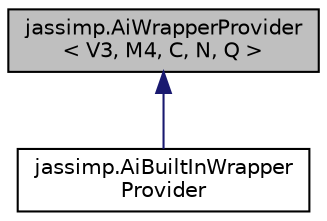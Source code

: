 digraph "jassimp.AiWrapperProvider&lt; V3, M4, C, N, Q &gt;"
{
  edge [fontname="Helvetica",fontsize="10",labelfontname="Helvetica",labelfontsize="10"];
  node [fontname="Helvetica",fontsize="10",shape=record];
  Node1 [label="jassimp.AiWrapperProvider\l\< V3, M4, C, N, Q \>",height=0.2,width=0.4,color="black", fillcolor="grey75", style="filled", fontcolor="black"];
  Node1 -> Node2 [dir="back",color="midnightblue",fontsize="10",style="solid",fontname="Helvetica"];
  Node2 [label="jassimp.AiBuiltInWrapper\lProvider",height=0.2,width=0.4,color="black", fillcolor="white", style="filled",URL="$classjassimp_1_1_ai_built_in_wrapper_provider.html"];
}
